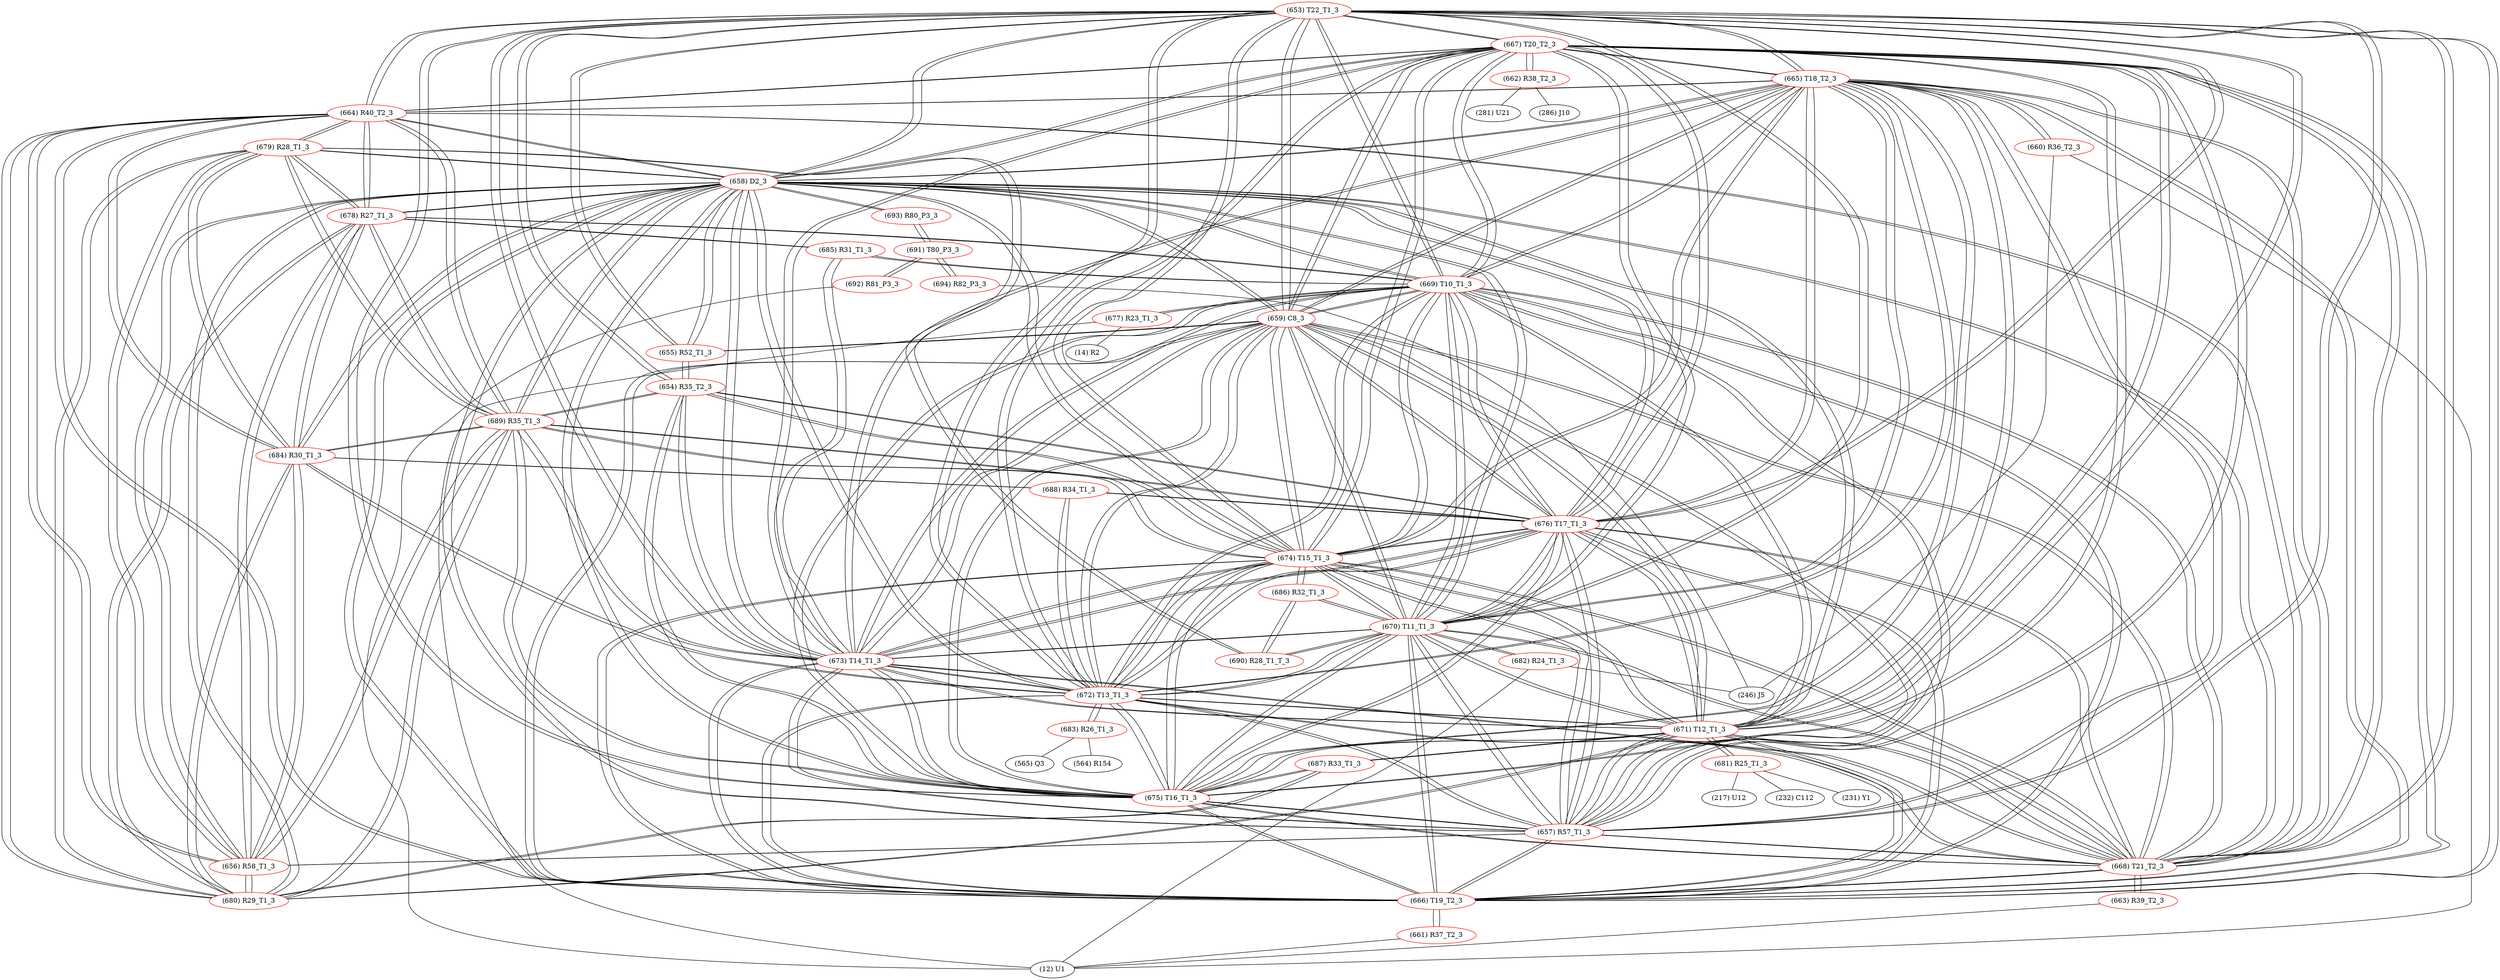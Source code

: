 graph {
	653 [label="(653) T22_T1_3" color=red]
	667 [label="(667) T20_T2_3"]
	665 [label="(665) T18_T2_3"]
	666 [label="(666) T19_T2_3"]
	668 [label="(668) T21_T2_3"]
	657 [label="(657) R57_T1_3"]
	658 [label="(658) D2_3"]
	670 [label="(670) T11_T1_3"]
	675 [label="(675) T16_T1_3"]
	676 [label="(676) T17_T1_3"]
	669 [label="(669) T10_T1_3"]
	671 [label="(671) T12_T1_3"]
	672 [label="(672) T13_T1_3"]
	673 [label="(673) T14_T1_3"]
	674 [label="(674) T15_T1_3"]
	659 [label="(659) C8_3"]
	664 [label="(664) R40_T2_3"]
	655 [label="(655) R52_T1_3"]
	654 [label="(654) R35_T2_3"]
	654 [label="(654) R35_T2_3" color=red]
	675 [label="(675) T16_T1_3"]
	674 [label="(674) T15_T1_3"]
	689 [label="(689) R35_T1_3"]
	673 [label="(673) T14_T1_3"]
	676 [label="(676) T17_T1_3"]
	655 [label="(655) R52_T1_3"]
	653 [label="(653) T22_T1_3"]
	655 [label="(655) R52_T1_3" color=red]
	658 [label="(658) D2_3"]
	659 [label="(659) C8_3"]
	654 [label="(654) R35_T2_3"]
	653 [label="(653) T22_T1_3"]
	656 [label="(656) R58_T1_3" color=red]
	657 [label="(657) R57_T1_3"]
	658 [label="(658) D2_3"]
	680 [label="(680) R29_T1_3"]
	689 [label="(689) R35_T1_3"]
	664 [label="(664) R40_T2_3"]
	684 [label="(684) R30_T1_3"]
	678 [label="(678) R27_T1_3"]
	679 [label="(679) R28_T1_3"]
	657 [label="(657) R57_T1_3" color=red]
	667 [label="(667) T20_T2_3"]
	665 [label="(665) T18_T2_3"]
	666 [label="(666) T19_T2_3"]
	668 [label="(668) T21_T2_3"]
	653 [label="(653) T22_T1_3"]
	658 [label="(658) D2_3"]
	670 [label="(670) T11_T1_3"]
	675 [label="(675) T16_T1_3"]
	676 [label="(676) T17_T1_3"]
	669 [label="(669) T10_T1_3"]
	671 [label="(671) T12_T1_3"]
	672 [label="(672) T13_T1_3"]
	673 [label="(673) T14_T1_3"]
	674 [label="(674) T15_T1_3"]
	659 [label="(659) C8_3"]
	656 [label="(656) R58_T1_3"]
	658 [label="(658) D2_3" color=red]
	667 [label="(667) T20_T2_3"]
	665 [label="(665) T18_T2_3"]
	666 [label="(666) T19_T2_3"]
	668 [label="(668) T21_T2_3"]
	657 [label="(657) R57_T1_3"]
	653 [label="(653) T22_T1_3"]
	670 [label="(670) T11_T1_3"]
	675 [label="(675) T16_T1_3"]
	676 [label="(676) T17_T1_3"]
	669 [label="(669) T10_T1_3"]
	671 [label="(671) T12_T1_3"]
	672 [label="(672) T13_T1_3"]
	673 [label="(673) T14_T1_3"]
	674 [label="(674) T15_T1_3"]
	659 [label="(659) C8_3"]
	655 [label="(655) R52_T1_3"]
	656 [label="(656) R58_T1_3"]
	680 [label="(680) R29_T1_3"]
	689 [label="(689) R35_T1_3"]
	664 [label="(664) R40_T2_3"]
	684 [label="(684) R30_T1_3"]
	678 [label="(678) R27_T1_3"]
	679 [label="(679) R28_T1_3"]
	693 [label="(693) R80_P3_3"]
	659 [label="(659) C8_3" color=red]
	667 [label="(667) T20_T2_3"]
	665 [label="(665) T18_T2_3"]
	666 [label="(666) T19_T2_3"]
	668 [label="(668) T21_T2_3"]
	657 [label="(657) R57_T1_3"]
	653 [label="(653) T22_T1_3"]
	658 [label="(658) D2_3"]
	670 [label="(670) T11_T1_3"]
	675 [label="(675) T16_T1_3"]
	676 [label="(676) T17_T1_3"]
	669 [label="(669) T10_T1_3"]
	671 [label="(671) T12_T1_3"]
	672 [label="(672) T13_T1_3"]
	673 [label="(673) T14_T1_3"]
	674 [label="(674) T15_T1_3"]
	655 [label="(655) R52_T1_3"]
	660 [label="(660) R36_T2_3" color=red]
	12 [label="(12) U1"]
	246 [label="(246) J5"]
	665 [label="(665) T18_T2_3"]
	661 [label="(661) R37_T2_3" color=red]
	12 [label="(12) U1"]
	666 [label="(666) T19_T2_3"]
	662 [label="(662) R38_T2_3" color=red]
	281 [label="(281) U21"]
	286 [label="(286) J10"]
	667 [label="(667) T20_T2_3"]
	663 [label="(663) R39_T2_3" color=red]
	12 [label="(12) U1"]
	668 [label="(668) T21_T2_3"]
	664 [label="(664) R40_T2_3" color=red]
	680 [label="(680) R29_T1_3"]
	689 [label="(689) R35_T1_3"]
	684 [label="(684) R30_T1_3"]
	658 [label="(658) D2_3"]
	656 [label="(656) R58_T1_3"]
	678 [label="(678) R27_T1_3"]
	679 [label="(679) R28_T1_3"]
	653 [label="(653) T22_T1_3"]
	666 [label="(666) T19_T2_3"]
	665 [label="(665) T18_T2_3"]
	668 [label="(668) T21_T2_3"]
	667 [label="(667) T20_T2_3"]
	665 [label="(665) T18_T2_3" color=red]
	667 [label="(667) T20_T2_3"]
	666 [label="(666) T19_T2_3"]
	668 [label="(668) T21_T2_3"]
	657 [label="(657) R57_T1_3"]
	653 [label="(653) T22_T1_3"]
	658 [label="(658) D2_3"]
	670 [label="(670) T11_T1_3"]
	675 [label="(675) T16_T1_3"]
	676 [label="(676) T17_T1_3"]
	669 [label="(669) T10_T1_3"]
	671 [label="(671) T12_T1_3"]
	672 [label="(672) T13_T1_3"]
	673 [label="(673) T14_T1_3"]
	674 [label="(674) T15_T1_3"]
	659 [label="(659) C8_3"]
	664 [label="(664) R40_T2_3"]
	660 [label="(660) R36_T2_3"]
	666 [label="(666) T19_T2_3" color=red]
	667 [label="(667) T20_T2_3"]
	665 [label="(665) T18_T2_3"]
	668 [label="(668) T21_T2_3"]
	657 [label="(657) R57_T1_3"]
	653 [label="(653) T22_T1_3"]
	658 [label="(658) D2_3"]
	670 [label="(670) T11_T1_3"]
	675 [label="(675) T16_T1_3"]
	676 [label="(676) T17_T1_3"]
	669 [label="(669) T10_T1_3"]
	671 [label="(671) T12_T1_3"]
	672 [label="(672) T13_T1_3"]
	673 [label="(673) T14_T1_3"]
	674 [label="(674) T15_T1_3"]
	659 [label="(659) C8_3"]
	664 [label="(664) R40_T2_3"]
	661 [label="(661) R37_T2_3"]
	667 [label="(667) T20_T2_3" color=red]
	665 [label="(665) T18_T2_3"]
	666 [label="(666) T19_T2_3"]
	668 [label="(668) T21_T2_3"]
	657 [label="(657) R57_T1_3"]
	653 [label="(653) T22_T1_3"]
	658 [label="(658) D2_3"]
	670 [label="(670) T11_T1_3"]
	675 [label="(675) T16_T1_3"]
	676 [label="(676) T17_T1_3"]
	669 [label="(669) T10_T1_3"]
	671 [label="(671) T12_T1_3"]
	672 [label="(672) T13_T1_3"]
	673 [label="(673) T14_T1_3"]
	674 [label="(674) T15_T1_3"]
	659 [label="(659) C8_3"]
	664 [label="(664) R40_T2_3"]
	662 [label="(662) R38_T2_3"]
	668 [label="(668) T21_T2_3" color=red]
	667 [label="(667) T20_T2_3"]
	665 [label="(665) T18_T2_3"]
	666 [label="(666) T19_T2_3"]
	657 [label="(657) R57_T1_3"]
	653 [label="(653) T22_T1_3"]
	658 [label="(658) D2_3"]
	670 [label="(670) T11_T1_3"]
	675 [label="(675) T16_T1_3"]
	676 [label="(676) T17_T1_3"]
	669 [label="(669) T10_T1_3"]
	671 [label="(671) T12_T1_3"]
	672 [label="(672) T13_T1_3"]
	673 [label="(673) T14_T1_3"]
	674 [label="(674) T15_T1_3"]
	659 [label="(659) C8_3"]
	664 [label="(664) R40_T2_3"]
	663 [label="(663) R39_T2_3"]
	669 [label="(669) T10_T1_3" color=red]
	667 [label="(667) T20_T2_3"]
	665 [label="(665) T18_T2_3"]
	666 [label="(666) T19_T2_3"]
	668 [label="(668) T21_T2_3"]
	657 [label="(657) R57_T1_3"]
	653 [label="(653) T22_T1_3"]
	658 [label="(658) D2_3"]
	670 [label="(670) T11_T1_3"]
	675 [label="(675) T16_T1_3"]
	676 [label="(676) T17_T1_3"]
	671 [label="(671) T12_T1_3"]
	672 [label="(672) T13_T1_3"]
	673 [label="(673) T14_T1_3"]
	674 [label="(674) T15_T1_3"]
	659 [label="(659) C8_3"]
	677 [label="(677) R23_T1_3"]
	685 [label="(685) R31_T1_3"]
	678 [label="(678) R27_T1_3"]
	670 [label="(670) T11_T1_3" color=red]
	667 [label="(667) T20_T2_3"]
	665 [label="(665) T18_T2_3"]
	666 [label="(666) T19_T2_3"]
	668 [label="(668) T21_T2_3"]
	657 [label="(657) R57_T1_3"]
	653 [label="(653) T22_T1_3"]
	658 [label="(658) D2_3"]
	675 [label="(675) T16_T1_3"]
	676 [label="(676) T17_T1_3"]
	669 [label="(669) T10_T1_3"]
	671 [label="(671) T12_T1_3"]
	672 [label="(672) T13_T1_3"]
	673 [label="(673) T14_T1_3"]
	674 [label="(674) T15_T1_3"]
	659 [label="(659) C8_3"]
	682 [label="(682) R24_T1_3"]
	686 [label="(686) R32_T1_3"]
	690 [label="(690) R28_T1_T_3"]
	671 [label="(671) T12_T1_3" color=red]
	667 [label="(667) T20_T2_3"]
	665 [label="(665) T18_T2_3"]
	666 [label="(666) T19_T2_3"]
	668 [label="(668) T21_T2_3"]
	657 [label="(657) R57_T1_3"]
	653 [label="(653) T22_T1_3"]
	658 [label="(658) D2_3"]
	670 [label="(670) T11_T1_3"]
	675 [label="(675) T16_T1_3"]
	676 [label="(676) T17_T1_3"]
	669 [label="(669) T10_T1_3"]
	672 [label="(672) T13_T1_3"]
	673 [label="(673) T14_T1_3"]
	674 [label="(674) T15_T1_3"]
	659 [label="(659) C8_3"]
	687 [label="(687) R33_T1_3"]
	680 [label="(680) R29_T1_3"]
	681 [label="(681) R25_T1_3"]
	672 [label="(672) T13_T1_3" color=red]
	667 [label="(667) T20_T2_3"]
	665 [label="(665) T18_T2_3"]
	666 [label="(666) T19_T2_3"]
	668 [label="(668) T21_T2_3"]
	657 [label="(657) R57_T1_3"]
	653 [label="(653) T22_T1_3"]
	658 [label="(658) D2_3"]
	670 [label="(670) T11_T1_3"]
	675 [label="(675) T16_T1_3"]
	676 [label="(676) T17_T1_3"]
	669 [label="(669) T10_T1_3"]
	671 [label="(671) T12_T1_3"]
	673 [label="(673) T14_T1_3"]
	674 [label="(674) T15_T1_3"]
	659 [label="(659) C8_3"]
	684 [label="(684) R30_T1_3"]
	688 [label="(688) R34_T1_3"]
	683 [label="(683) R26_T1_3"]
	673 [label="(673) T14_T1_3" color=red]
	667 [label="(667) T20_T2_3"]
	665 [label="(665) T18_T2_3"]
	666 [label="(666) T19_T2_3"]
	668 [label="(668) T21_T2_3"]
	657 [label="(657) R57_T1_3"]
	653 [label="(653) T22_T1_3"]
	658 [label="(658) D2_3"]
	670 [label="(670) T11_T1_3"]
	675 [label="(675) T16_T1_3"]
	676 [label="(676) T17_T1_3"]
	669 [label="(669) T10_T1_3"]
	671 [label="(671) T12_T1_3"]
	672 [label="(672) T13_T1_3"]
	674 [label="(674) T15_T1_3"]
	659 [label="(659) C8_3"]
	689 [label="(689) R35_T1_3"]
	654 [label="(654) R35_T2_3"]
	685 [label="(685) R31_T1_3"]
	674 [label="(674) T15_T1_3" color=red]
	667 [label="(667) T20_T2_3"]
	665 [label="(665) T18_T2_3"]
	666 [label="(666) T19_T2_3"]
	668 [label="(668) T21_T2_3"]
	657 [label="(657) R57_T1_3"]
	653 [label="(653) T22_T1_3"]
	658 [label="(658) D2_3"]
	670 [label="(670) T11_T1_3"]
	675 [label="(675) T16_T1_3"]
	676 [label="(676) T17_T1_3"]
	669 [label="(669) T10_T1_3"]
	671 [label="(671) T12_T1_3"]
	672 [label="(672) T13_T1_3"]
	673 [label="(673) T14_T1_3"]
	659 [label="(659) C8_3"]
	689 [label="(689) R35_T1_3"]
	654 [label="(654) R35_T2_3"]
	686 [label="(686) R32_T1_3"]
	675 [label="(675) T16_T1_3" color=red]
	667 [label="(667) T20_T2_3"]
	665 [label="(665) T18_T2_3"]
	666 [label="(666) T19_T2_3"]
	668 [label="(668) T21_T2_3"]
	657 [label="(657) R57_T1_3"]
	653 [label="(653) T22_T1_3"]
	658 [label="(658) D2_3"]
	670 [label="(670) T11_T1_3"]
	676 [label="(676) T17_T1_3"]
	669 [label="(669) T10_T1_3"]
	671 [label="(671) T12_T1_3"]
	672 [label="(672) T13_T1_3"]
	673 [label="(673) T14_T1_3"]
	674 [label="(674) T15_T1_3"]
	659 [label="(659) C8_3"]
	689 [label="(689) R35_T1_3"]
	654 [label="(654) R35_T2_3"]
	687 [label="(687) R33_T1_3"]
	676 [label="(676) T17_T1_3" color=red]
	667 [label="(667) T20_T2_3"]
	665 [label="(665) T18_T2_3"]
	666 [label="(666) T19_T2_3"]
	668 [label="(668) T21_T2_3"]
	657 [label="(657) R57_T1_3"]
	653 [label="(653) T22_T1_3"]
	658 [label="(658) D2_3"]
	670 [label="(670) T11_T1_3"]
	675 [label="(675) T16_T1_3"]
	669 [label="(669) T10_T1_3"]
	671 [label="(671) T12_T1_3"]
	672 [label="(672) T13_T1_3"]
	673 [label="(673) T14_T1_3"]
	674 [label="(674) T15_T1_3"]
	659 [label="(659) C8_3"]
	689 [label="(689) R35_T1_3"]
	654 [label="(654) R35_T2_3"]
	688 [label="(688) R34_T1_3"]
	677 [label="(677) R23_T1_3" color=red]
	14 [label="(14) R2"]
	12 [label="(12) U1"]
	669 [label="(669) T10_T1_3"]
	678 [label="(678) R27_T1_3" color=red]
	680 [label="(680) R29_T1_3"]
	689 [label="(689) R35_T1_3"]
	664 [label="(664) R40_T2_3"]
	684 [label="(684) R30_T1_3"]
	658 [label="(658) D2_3"]
	656 [label="(656) R58_T1_3"]
	679 [label="(679) R28_T1_3"]
	669 [label="(669) T10_T1_3"]
	685 [label="(685) R31_T1_3"]
	679 [label="(679) R28_T1_3" color=red]
	680 [label="(680) R29_T1_3"]
	689 [label="(689) R35_T1_3"]
	664 [label="(664) R40_T2_3"]
	684 [label="(684) R30_T1_3"]
	658 [label="(658) D2_3"]
	656 [label="(656) R58_T1_3"]
	678 [label="(678) R27_T1_3"]
	690 [label="(690) R28_T1_T_3"]
	680 [label="(680) R29_T1_3" color=red]
	689 [label="(689) R35_T1_3"]
	664 [label="(664) R40_T2_3"]
	684 [label="(684) R30_T1_3"]
	658 [label="(658) D2_3"]
	656 [label="(656) R58_T1_3"]
	678 [label="(678) R27_T1_3"]
	679 [label="(679) R28_T1_3"]
	687 [label="(687) R33_T1_3"]
	671 [label="(671) T12_T1_3"]
	681 [label="(681) R25_T1_3" color=red]
	217 [label="(217) U12"]
	232 [label="(232) C112"]
	231 [label="(231) Y1"]
	671 [label="(671) T12_T1_3"]
	682 [label="(682) R24_T1_3" color=red]
	12 [label="(12) U1"]
	246 [label="(246) J5"]
	670 [label="(670) T11_T1_3"]
	683 [label="(683) R26_T1_3" color=red]
	564 [label="(564) R154"]
	565 [label="(565) Q3"]
	672 [label="(672) T13_T1_3"]
	684 [label="(684) R30_T1_3" color=red]
	680 [label="(680) R29_T1_3"]
	689 [label="(689) R35_T1_3"]
	664 [label="(664) R40_T2_3"]
	658 [label="(658) D2_3"]
	656 [label="(656) R58_T1_3"]
	678 [label="(678) R27_T1_3"]
	679 [label="(679) R28_T1_3"]
	688 [label="(688) R34_T1_3"]
	672 [label="(672) T13_T1_3"]
	685 [label="(685) R31_T1_3" color=red]
	669 [label="(669) T10_T1_3"]
	678 [label="(678) R27_T1_3"]
	673 [label="(673) T14_T1_3"]
	686 [label="(686) R32_T1_3" color=red]
	674 [label="(674) T15_T1_3"]
	690 [label="(690) R28_T1_T_3"]
	670 [label="(670) T11_T1_3"]
	687 [label="(687) R33_T1_3" color=red]
	675 [label="(675) T16_T1_3"]
	680 [label="(680) R29_T1_3"]
	671 [label="(671) T12_T1_3"]
	688 [label="(688) R34_T1_3" color=red]
	676 [label="(676) T17_T1_3"]
	684 [label="(684) R30_T1_3"]
	672 [label="(672) T13_T1_3"]
	689 [label="(689) R35_T1_3" color=red]
	680 [label="(680) R29_T1_3"]
	664 [label="(664) R40_T2_3"]
	684 [label="(684) R30_T1_3"]
	658 [label="(658) D2_3"]
	656 [label="(656) R58_T1_3"]
	678 [label="(678) R27_T1_3"]
	679 [label="(679) R28_T1_3"]
	675 [label="(675) T16_T1_3"]
	674 [label="(674) T15_T1_3"]
	673 [label="(673) T14_T1_3"]
	676 [label="(676) T17_T1_3"]
	654 [label="(654) R35_T2_3"]
	690 [label="(690) R28_T1_T_3" color=red]
	686 [label="(686) R32_T1_3"]
	670 [label="(670) T11_T1_3"]
	679 [label="(679) R28_T1_3"]
	691 [label="(691) T80_P3_3" color=red]
	692 [label="(692) R81_P3_3"]
	694 [label="(694) R82_P3_3"]
	693 [label="(693) R80_P3_3"]
	692 [label="(692) R81_P3_3" color=red]
	12 [label="(12) U1"]
	691 [label="(691) T80_P3_3"]
	693 [label="(693) R80_P3_3" color=red]
	658 [label="(658) D2_3"]
	691 [label="(691) T80_P3_3"]
	694 [label="(694) R82_P3_3" color=red]
	246 [label="(246) J5"]
	691 [label="(691) T80_P3_3"]
	653 -- 667
	653 -- 665
	653 -- 666
	653 -- 668
	653 -- 657
	653 -- 658
	653 -- 670
	653 -- 675
	653 -- 676
	653 -- 669
	653 -- 671
	653 -- 672
	653 -- 673
	653 -- 674
	653 -- 659
	653 -- 664
	653 -- 655
	653 -- 654
	654 -- 675
	654 -- 674
	654 -- 689
	654 -- 673
	654 -- 676
	654 -- 655
	654 -- 653
	655 -- 658
	655 -- 659
	655 -- 654
	655 -- 653
	656 -- 657
	656 -- 658
	656 -- 680
	656 -- 689
	656 -- 664
	656 -- 684
	656 -- 678
	656 -- 679
	657 -- 667
	657 -- 665
	657 -- 666
	657 -- 668
	657 -- 653
	657 -- 658
	657 -- 670
	657 -- 675
	657 -- 676
	657 -- 669
	657 -- 671
	657 -- 672
	657 -- 673
	657 -- 674
	657 -- 659
	657 -- 656
	658 -- 667
	658 -- 665
	658 -- 666
	658 -- 668
	658 -- 657
	658 -- 653
	658 -- 670
	658 -- 675
	658 -- 676
	658 -- 669
	658 -- 671
	658 -- 672
	658 -- 673
	658 -- 674
	658 -- 659
	658 -- 655
	658 -- 656
	658 -- 680
	658 -- 689
	658 -- 664
	658 -- 684
	658 -- 678
	658 -- 679
	658 -- 693
	659 -- 667
	659 -- 665
	659 -- 666
	659 -- 668
	659 -- 657
	659 -- 653
	659 -- 658
	659 -- 670
	659 -- 675
	659 -- 676
	659 -- 669
	659 -- 671
	659 -- 672
	659 -- 673
	659 -- 674
	659 -- 655
	660 -- 12
	660 -- 246
	660 -- 665
	661 -- 12
	661 -- 666
	662 -- 281
	662 -- 286
	662 -- 667
	663 -- 12
	663 -- 668
	664 -- 680
	664 -- 689
	664 -- 684
	664 -- 658
	664 -- 656
	664 -- 678
	664 -- 679
	664 -- 653
	664 -- 666
	664 -- 665
	664 -- 668
	664 -- 667
	665 -- 667
	665 -- 666
	665 -- 668
	665 -- 657
	665 -- 653
	665 -- 658
	665 -- 670
	665 -- 675
	665 -- 676
	665 -- 669
	665 -- 671
	665 -- 672
	665 -- 673
	665 -- 674
	665 -- 659
	665 -- 664
	665 -- 660
	666 -- 667
	666 -- 665
	666 -- 668
	666 -- 657
	666 -- 653
	666 -- 658
	666 -- 670
	666 -- 675
	666 -- 676
	666 -- 669
	666 -- 671
	666 -- 672
	666 -- 673
	666 -- 674
	666 -- 659
	666 -- 664
	666 -- 661
	667 -- 665
	667 -- 666
	667 -- 668
	667 -- 657
	667 -- 653
	667 -- 658
	667 -- 670
	667 -- 675
	667 -- 676
	667 -- 669
	667 -- 671
	667 -- 672
	667 -- 673
	667 -- 674
	667 -- 659
	667 -- 664
	667 -- 662
	668 -- 667
	668 -- 665
	668 -- 666
	668 -- 657
	668 -- 653
	668 -- 658
	668 -- 670
	668 -- 675
	668 -- 676
	668 -- 669
	668 -- 671
	668 -- 672
	668 -- 673
	668 -- 674
	668 -- 659
	668 -- 664
	668 -- 663
	669 -- 667
	669 -- 665
	669 -- 666
	669 -- 668
	669 -- 657
	669 -- 653
	669 -- 658
	669 -- 670
	669 -- 675
	669 -- 676
	669 -- 671
	669 -- 672
	669 -- 673
	669 -- 674
	669 -- 659
	669 -- 677
	669 -- 685
	669 -- 678
	670 -- 667
	670 -- 665
	670 -- 666
	670 -- 668
	670 -- 657
	670 -- 653
	670 -- 658
	670 -- 675
	670 -- 676
	670 -- 669
	670 -- 671
	670 -- 672
	670 -- 673
	670 -- 674
	670 -- 659
	670 -- 682
	670 -- 686
	670 -- 690
	671 -- 667
	671 -- 665
	671 -- 666
	671 -- 668
	671 -- 657
	671 -- 653
	671 -- 658
	671 -- 670
	671 -- 675
	671 -- 676
	671 -- 669
	671 -- 672
	671 -- 673
	671 -- 674
	671 -- 659
	671 -- 687
	671 -- 680
	671 -- 681
	672 -- 667
	672 -- 665
	672 -- 666
	672 -- 668
	672 -- 657
	672 -- 653
	672 -- 658
	672 -- 670
	672 -- 675
	672 -- 676
	672 -- 669
	672 -- 671
	672 -- 673
	672 -- 674
	672 -- 659
	672 -- 684
	672 -- 688
	672 -- 683
	673 -- 667
	673 -- 665
	673 -- 666
	673 -- 668
	673 -- 657
	673 -- 653
	673 -- 658
	673 -- 670
	673 -- 675
	673 -- 676
	673 -- 669
	673 -- 671
	673 -- 672
	673 -- 674
	673 -- 659
	673 -- 689
	673 -- 654
	673 -- 685
	674 -- 667
	674 -- 665
	674 -- 666
	674 -- 668
	674 -- 657
	674 -- 653
	674 -- 658
	674 -- 670
	674 -- 675
	674 -- 676
	674 -- 669
	674 -- 671
	674 -- 672
	674 -- 673
	674 -- 659
	674 -- 689
	674 -- 654
	674 -- 686
	675 -- 667
	675 -- 665
	675 -- 666
	675 -- 668
	675 -- 657
	675 -- 653
	675 -- 658
	675 -- 670
	675 -- 676
	675 -- 669
	675 -- 671
	675 -- 672
	675 -- 673
	675 -- 674
	675 -- 659
	675 -- 689
	675 -- 654
	675 -- 687
	676 -- 667
	676 -- 665
	676 -- 666
	676 -- 668
	676 -- 657
	676 -- 653
	676 -- 658
	676 -- 670
	676 -- 675
	676 -- 669
	676 -- 671
	676 -- 672
	676 -- 673
	676 -- 674
	676 -- 659
	676 -- 689
	676 -- 654
	676 -- 688
	677 -- 14
	677 -- 12
	677 -- 669
	678 -- 680
	678 -- 689
	678 -- 664
	678 -- 684
	678 -- 658
	678 -- 656
	678 -- 679
	678 -- 669
	678 -- 685
	679 -- 680
	679 -- 689
	679 -- 664
	679 -- 684
	679 -- 658
	679 -- 656
	679 -- 678
	679 -- 690
	680 -- 689
	680 -- 664
	680 -- 684
	680 -- 658
	680 -- 656
	680 -- 678
	680 -- 679
	680 -- 687
	680 -- 671
	681 -- 217
	681 -- 232
	681 -- 231
	681 -- 671
	682 -- 12
	682 -- 246
	682 -- 670
	683 -- 564
	683 -- 565
	683 -- 672
	684 -- 680
	684 -- 689
	684 -- 664
	684 -- 658
	684 -- 656
	684 -- 678
	684 -- 679
	684 -- 688
	684 -- 672
	685 -- 669
	685 -- 678
	685 -- 673
	686 -- 674
	686 -- 690
	686 -- 670
	687 -- 675
	687 -- 680
	687 -- 671
	688 -- 676
	688 -- 684
	688 -- 672
	689 -- 680
	689 -- 664
	689 -- 684
	689 -- 658
	689 -- 656
	689 -- 678
	689 -- 679
	689 -- 675
	689 -- 674
	689 -- 673
	689 -- 676
	689 -- 654
	690 -- 686
	690 -- 670
	690 -- 679
	691 -- 692
	691 -- 694
	691 -- 693
	692 -- 12
	692 -- 691
	693 -- 658
	693 -- 691
	694 -- 246
	694 -- 691
}